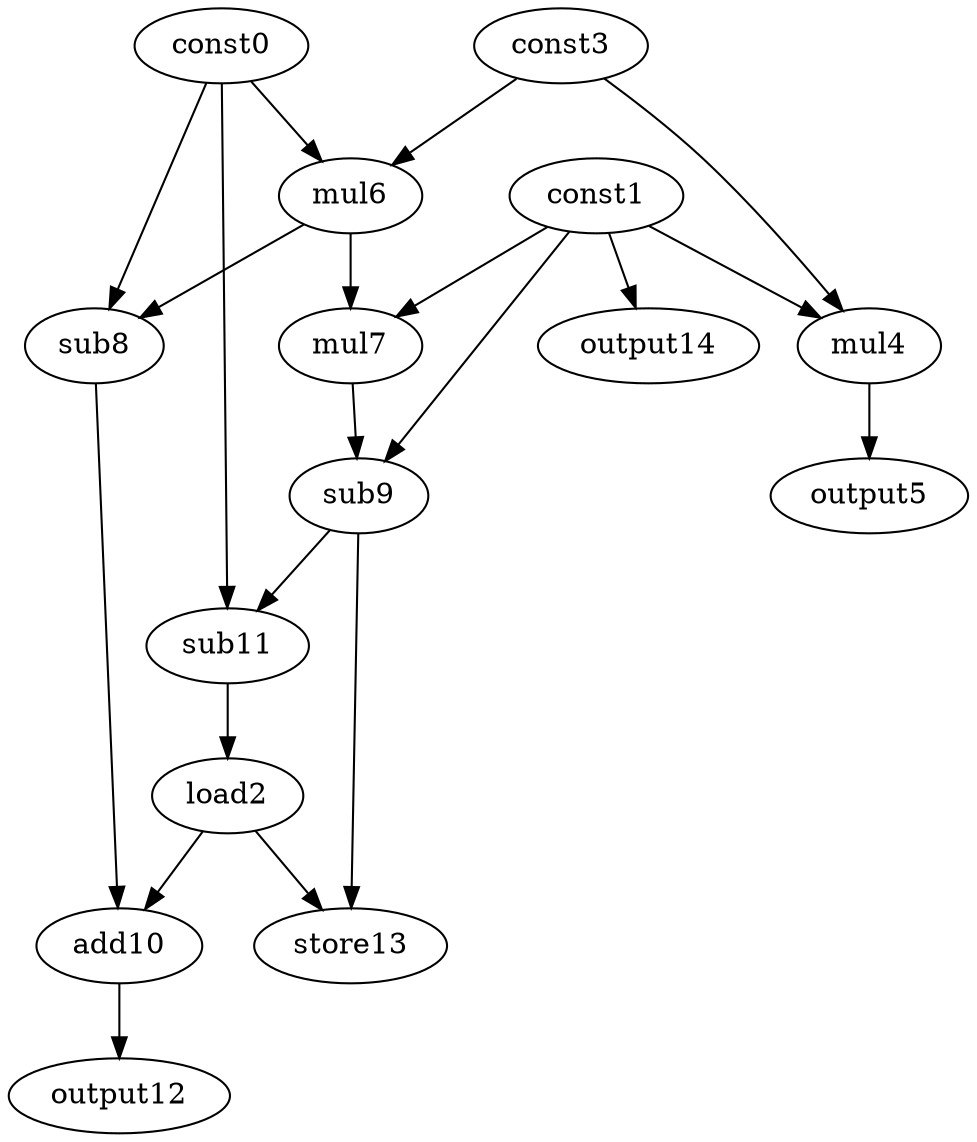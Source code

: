 digraph G { 
const0[opcode=const]; 
const1[opcode=const]; 
load2[opcode=load]; 
const3[opcode=const]; 
mul4[opcode=mul]; 
output5[opcode=output]; 
mul6[opcode=mul]; 
mul7[opcode=mul]; 
sub8[opcode=sub]; 
sub9[opcode=sub]; 
add10[opcode=add]; 
sub11[opcode=sub]; 
output12[opcode=output]; 
store13[opcode=store]; 
output14[opcode=output]; 
const1->mul4[operand=0];
const3->mul4[operand=1];
const0->mul6[operand=0];
const3->mul6[operand=1];
const1->output14[operand=0];
mul4->output5[operand=0];
const1->mul7[operand=0];
mul6->mul7[operand=1];
const0->sub8[operand=0];
mul6->sub8[operand=1];
mul7->sub9[operand=0];
const1->sub9[operand=1];
const0->sub11[operand=0];
sub9->sub11[operand=1];
sub11->load2[operand=0];
sub8->add10[operand=0];
load2->add10[operand=1];
sub9->store13[operand=0];
load2->store13[operand=1];
add10->output12[operand=0];
}
